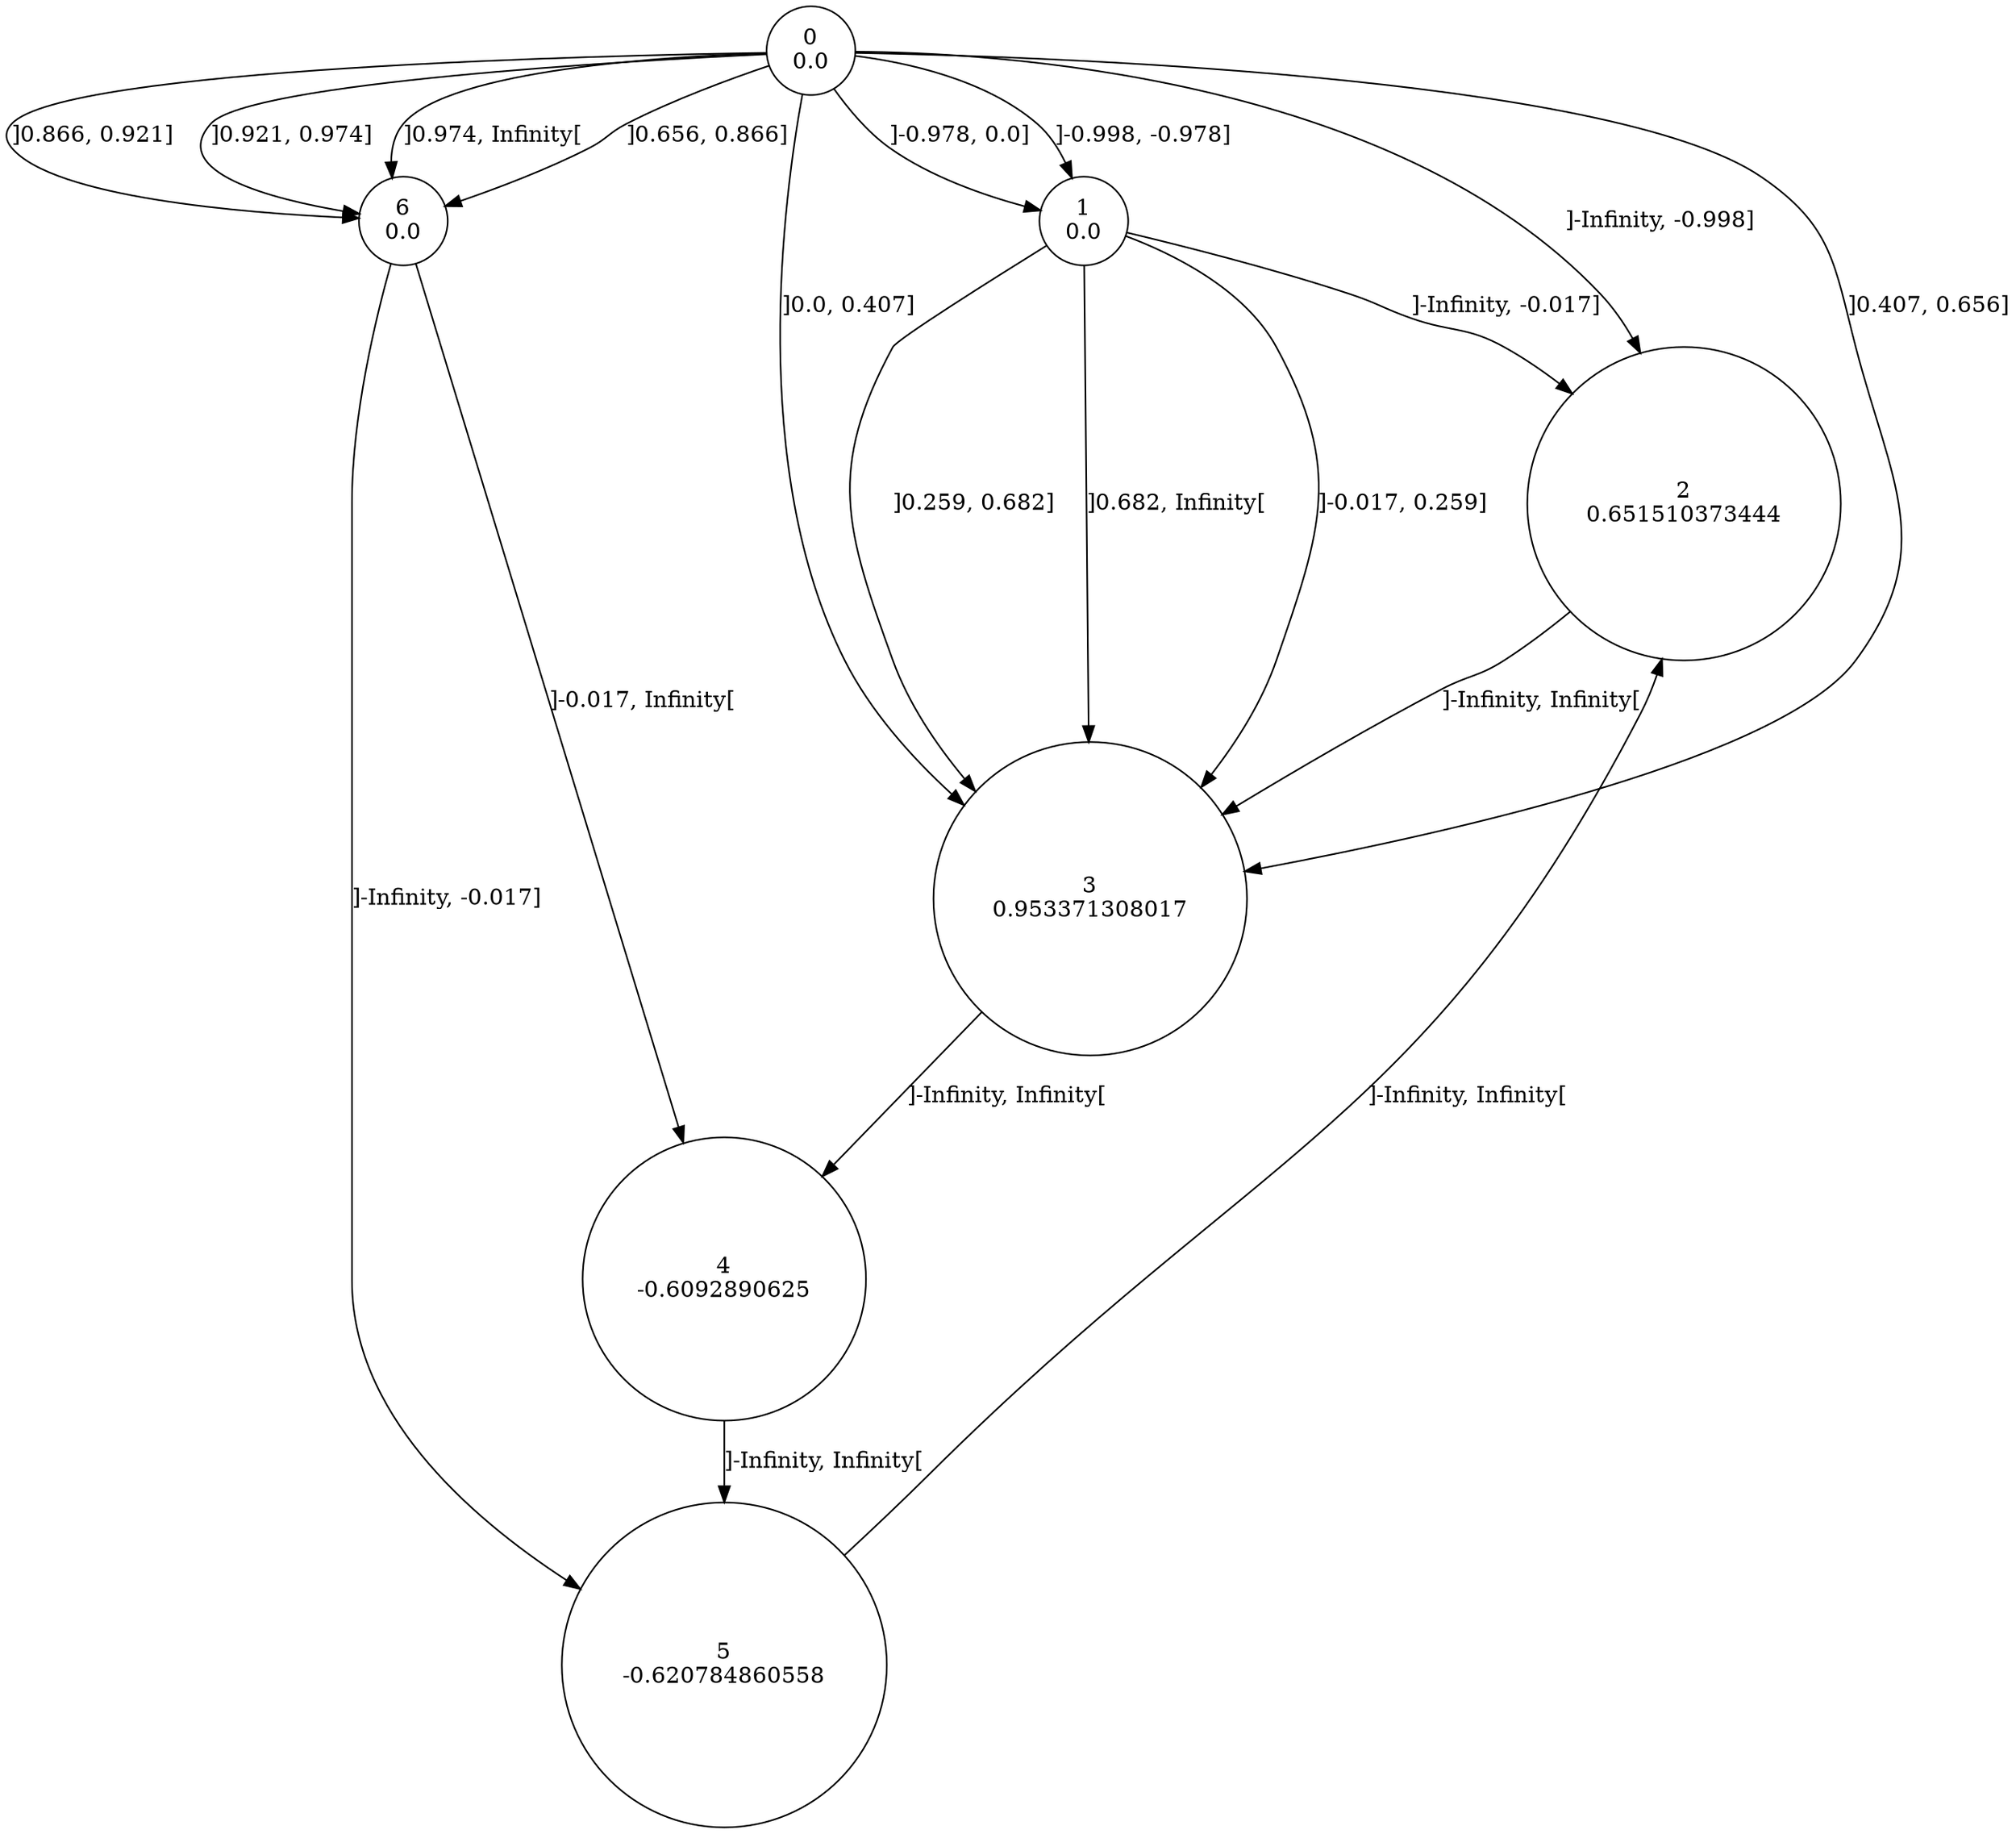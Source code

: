 digraph a {
0 [shape=circle, label="0\n0.0"];
	0 -> 2 [label="]-Infinity, -0.998]"];
	0 -> 1 [label="]-0.998, -0.978]"];
	0 -> 1 [label="]-0.978, 0.0]"];
	0 -> 3 [label="]0.0, 0.407]"];
	0 -> 3 [label="]0.407, 0.656]"];
	0 -> 6 [label="]0.656, 0.866]"];
	0 -> 6 [label="]0.866, 0.921]"];
	0 -> 6 [label="]0.921, 0.974]"];
	0 -> 6 [label="]0.974, Infinity["];
1 [shape=circle, label="1\n0.0"];
	1 -> 2 [label="]-Infinity, -0.017]"];
	1 -> 3 [label="]-0.017, 0.259]"];
	1 -> 3 [label="]0.259, 0.682]"];
	1 -> 3 [label="]0.682, Infinity["];
2 [shape=circle, label="2\n0.651510373444"];
	2 -> 3 [label="]-Infinity, Infinity["];
3 [shape=circle, label="3\n0.953371308017"];
	3 -> 4 [label="]-Infinity, Infinity["];
4 [shape=circle, label="4\n-0.6092890625"];
	4 -> 5 [label="]-Infinity, Infinity["];
5 [shape=circle, label="5\n-0.620784860558"];
	5 -> 2 [label="]-Infinity, Infinity["];
6 [shape=circle, label="6\n0.0"];
	6 -> 5 [label="]-Infinity, -0.017]"];
	6 -> 4 [label="]-0.017, Infinity["];
}